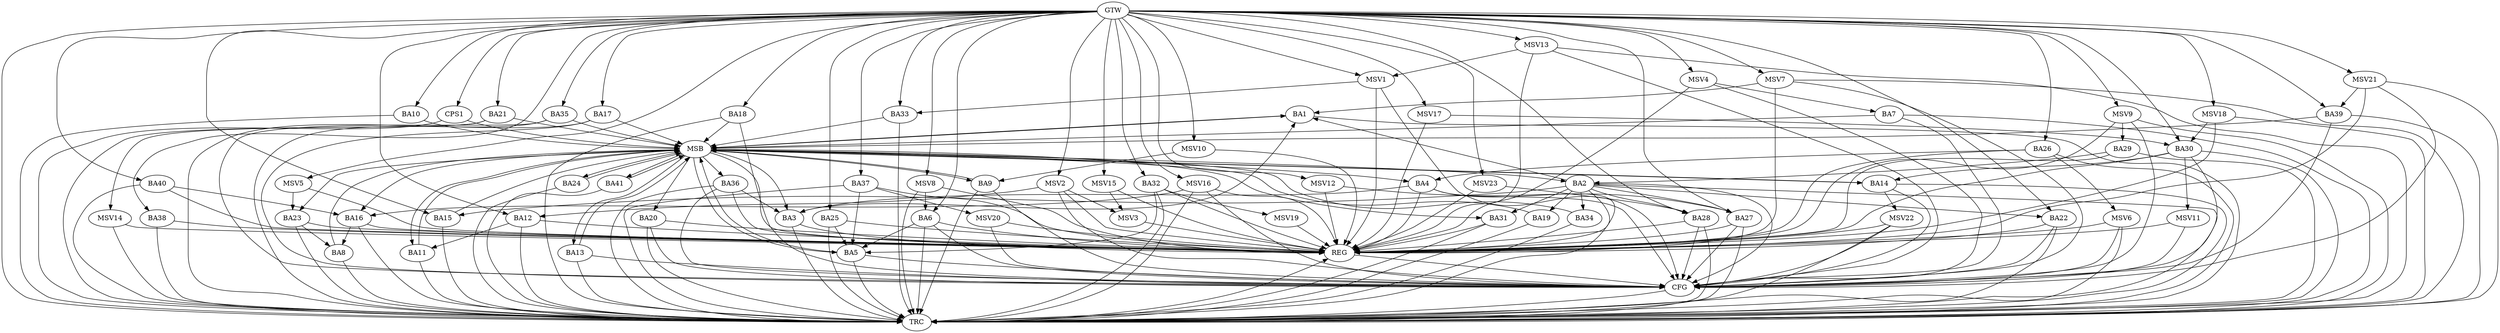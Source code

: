 strict digraph G {
  BA1 [ label="BA1" ];
  BA2 [ label="BA2" ];
  BA3 [ label="BA3" ];
  BA4 [ label="BA4" ];
  BA5 [ label="BA5" ];
  BA6 [ label="BA6" ];
  BA7 [ label="BA7" ];
  BA8 [ label="BA8" ];
  BA9 [ label="BA9" ];
  BA10 [ label="BA10" ];
  BA11 [ label="BA11" ];
  BA12 [ label="BA12" ];
  BA13 [ label="BA13" ];
  BA14 [ label="BA14" ];
  BA15 [ label="BA15" ];
  BA16 [ label="BA16" ];
  BA17 [ label="BA17" ];
  BA18 [ label="BA18" ];
  BA19 [ label="BA19" ];
  BA20 [ label="BA20" ];
  BA21 [ label="BA21" ];
  BA22 [ label="BA22" ];
  BA23 [ label="BA23" ];
  BA24 [ label="BA24" ];
  BA25 [ label="BA25" ];
  BA26 [ label="BA26" ];
  BA27 [ label="BA27" ];
  BA28 [ label="BA28" ];
  BA29 [ label="BA29" ];
  BA30 [ label="BA30" ];
  BA31 [ label="BA31" ];
  BA32 [ label="BA32" ];
  BA33 [ label="BA33" ];
  BA34 [ label="BA34" ];
  BA35 [ label="BA35" ];
  BA36 [ label="BA36" ];
  BA37 [ label="BA37" ];
  BA38 [ label="BA38" ];
  BA39 [ label="BA39" ];
  BA40 [ label="BA40" ];
  BA41 [ label="BA41" ];
  CPS1 [ label="CPS1" ];
  GTW [ label="GTW" ];
  REG [ label="REG" ];
  MSB [ label="MSB" ];
  CFG [ label="CFG" ];
  TRC [ label="TRC" ];
  MSV1 [ label="MSV1" ];
  MSV2 [ label="MSV2" ];
  MSV3 [ label="MSV3" ];
  MSV4 [ label="MSV4" ];
  MSV5 [ label="MSV5" ];
  MSV6 [ label="MSV6" ];
  MSV7 [ label="MSV7" ];
  MSV8 [ label="MSV8" ];
  MSV9 [ label="MSV9" ];
  MSV10 [ label="MSV10" ];
  MSV11 [ label="MSV11" ];
  MSV12 [ label="MSV12" ];
  MSV13 [ label="MSV13" ];
  MSV14 [ label="MSV14" ];
  MSV15 [ label="MSV15" ];
  MSV16 [ label="MSV16" ];
  MSV17 [ label="MSV17" ];
  MSV18 [ label="MSV18" ];
  MSV19 [ label="MSV19" ];
  MSV20 [ label="MSV20" ];
  MSV21 [ label="MSV21" ];
  MSV22 [ label="MSV22" ];
  MSV23 [ label="MSV23" ];
  BA2 -> BA1;
  BA3 -> BA1;
  BA4 -> BA3;
  BA6 -> BA5;
  BA12 -> BA11;
  BA16 -> BA8;
  BA23 -> BA8;
  BA25 -> BA5;
  BA26 -> BA4;
  BA29 -> BA2;
  BA30 -> BA14;
  BA32 -> BA5;
  BA36 -> BA3;
  BA37 -> BA5;
  BA40 -> BA16;
  GTW -> BA6;
  GTW -> BA10;
  GTW -> BA12;
  GTW -> BA15;
  GTW -> BA17;
  GTW -> BA18;
  GTW -> BA21;
  GTW -> BA22;
  GTW -> BA25;
  GTW -> BA26;
  GTW -> BA27;
  GTW -> BA28;
  GTW -> BA30;
  GTW -> BA32;
  GTW -> BA33;
  GTW -> BA35;
  GTW -> BA37;
  GTW -> BA38;
  GTW -> BA39;
  GTW -> BA40;
  GTW -> CPS1;
  BA2 -> REG;
  BA3 -> REG;
  BA4 -> REG;
  BA6 -> REG;
  BA12 -> REG;
  BA16 -> REG;
  BA20 -> REG;
  BA22 -> REG;
  BA23 -> REG;
  BA25 -> REG;
  BA26 -> REG;
  BA27 -> REG;
  BA28 -> REG;
  BA29 -> REG;
  BA30 -> REG;
  BA31 -> REG;
  BA32 -> REG;
  BA36 -> REG;
  BA37 -> REG;
  BA38 -> REG;
  BA40 -> REG;
  BA1 -> MSB;
  MSB -> BA2;
  MSB -> REG;
  BA5 -> MSB;
  MSB -> BA4;
  BA7 -> MSB;
  MSB -> BA3;
  BA8 -> MSB;
  BA9 -> MSB;
  MSB -> BA5;
  BA10 -> MSB;
  BA11 -> MSB;
  BA13 -> MSB;
  MSB -> BA1;
  BA14 -> MSB;
  BA15 -> MSB;
  BA17 -> MSB;
  BA18 -> MSB;
  MSB -> BA14;
  BA19 -> MSB;
  BA21 -> MSB;
  BA24 -> MSB;
  MSB -> BA20;
  BA33 -> MSB;
  BA34 -> MSB;
  MSB -> BA16;
  BA35 -> MSB;
  BA39 -> MSB;
  MSB -> BA11;
  BA41 -> MSB;
  MSB -> BA23;
  CPS1 -> MSB;
  MSB -> BA13;
  MSB -> BA31;
  MSB -> BA36;
  MSB -> BA41;
  MSB -> BA24;
  MSB -> BA9;
  BA2 -> CFG;
  BA4 -> CFG;
  BA18 -> CFG;
  BA22 -> CFG;
  BA39 -> CFG;
  BA28 -> CFG;
  BA14 -> CFG;
  BA35 -> CFG;
  BA27 -> CFG;
  BA6 -> CFG;
  BA9 -> CFG;
  BA30 -> CFG;
  BA7 -> CFG;
  BA17 -> CFG;
  BA13 -> CFG;
  BA5 -> CFG;
  BA36 -> CFG;
  BA20 -> CFG;
  REG -> CFG;
  BA1 -> TRC;
  BA2 -> TRC;
  BA3 -> TRC;
  BA4 -> TRC;
  BA5 -> TRC;
  BA6 -> TRC;
  BA7 -> TRC;
  BA8 -> TRC;
  BA9 -> TRC;
  BA10 -> TRC;
  BA11 -> TRC;
  BA12 -> TRC;
  BA13 -> TRC;
  BA14 -> TRC;
  BA15 -> TRC;
  BA16 -> TRC;
  BA17 -> TRC;
  BA18 -> TRC;
  BA19 -> TRC;
  BA20 -> TRC;
  BA21 -> TRC;
  BA22 -> TRC;
  BA23 -> TRC;
  BA24 -> TRC;
  BA25 -> TRC;
  BA26 -> TRC;
  BA27 -> TRC;
  BA28 -> TRC;
  BA29 -> TRC;
  BA30 -> TRC;
  BA31 -> TRC;
  BA32 -> TRC;
  BA33 -> TRC;
  BA34 -> TRC;
  BA35 -> TRC;
  BA36 -> TRC;
  BA37 -> TRC;
  BA38 -> TRC;
  BA39 -> TRC;
  BA40 -> TRC;
  BA41 -> TRC;
  CPS1 -> TRC;
  GTW -> TRC;
  CFG -> TRC;
  TRC -> REG;
  BA2 -> BA31;
  BA2 -> BA22;
  BA2 -> BA27;
  BA2 -> BA15;
  BA2 -> BA28;
  BA2 -> BA34;
  BA2 -> BA19;
  MSV1 -> BA33;
  GTW -> MSV1;
  MSV1 -> REG;
  MSV1 -> CFG;
  MSV2 -> BA12;
  GTW -> MSV2;
  MSV2 -> REG;
  MSV2 -> CFG;
  MSV2 -> MSV3;
  MSV3 -> REG;
  MSV4 -> BA7;
  GTW -> MSV4;
  MSV4 -> REG;
  MSV4 -> CFG;
  MSV5 -> BA23;
  GTW -> MSV5;
  MSV5 -> REG;
  BA26 -> MSV6;
  MSV6 -> REG;
  MSV6 -> TRC;
  MSV6 -> CFG;
  MSV7 -> BA1;
  GTW -> MSV7;
  MSV7 -> REG;
  MSV7 -> TRC;
  MSV7 -> CFG;
  MSV8 -> BA6;
  GTW -> MSV8;
  MSV8 -> REG;
  MSV8 -> TRC;
  MSV9 -> BA29;
  GTW -> MSV9;
  MSV9 -> REG;
  MSV9 -> TRC;
  MSV9 -> CFG;
  MSV10 -> BA9;
  GTW -> MSV10;
  MSV10 -> REG;
  BA30 -> MSV11;
  MSV11 -> REG;
  MSV11 -> CFG;
  MSV12 -> BA27;
  GTW -> MSV12;
  MSV12 -> REG;
  MSV13 -> MSV1;
  GTW -> MSV13;
  MSV13 -> REG;
  MSV13 -> TRC;
  MSV13 -> CFG;
  BA21 -> MSV14;
  MSV14 -> REG;
  MSV14 -> TRC;
  MSV15 -> MSV3;
  GTW -> MSV15;
  MSV15 -> REG;
  MSV16 -> BA16;
  GTW -> MSV16;
  MSV16 -> REG;
  MSV16 -> TRC;
  MSV16 -> CFG;
  MSV17 -> BA30;
  GTW -> MSV17;
  MSV17 -> REG;
  MSV18 -> BA30;
  GTW -> MSV18;
  MSV18 -> REG;
  MSV18 -> TRC;
  BA32 -> MSV19;
  MSV19 -> REG;
  BA37 -> MSV20;
  MSV20 -> REG;
  MSV20 -> CFG;
  MSV21 -> BA39;
  GTW -> MSV21;
  MSV21 -> REG;
  MSV21 -> TRC;
  MSV21 -> CFG;
  BA14 -> MSV22;
  MSV22 -> REG;
  MSV22 -> TRC;
  MSV22 -> CFG;
  MSV23 -> BA28;
  GTW -> MSV23;
  MSV23 -> REG;
}
